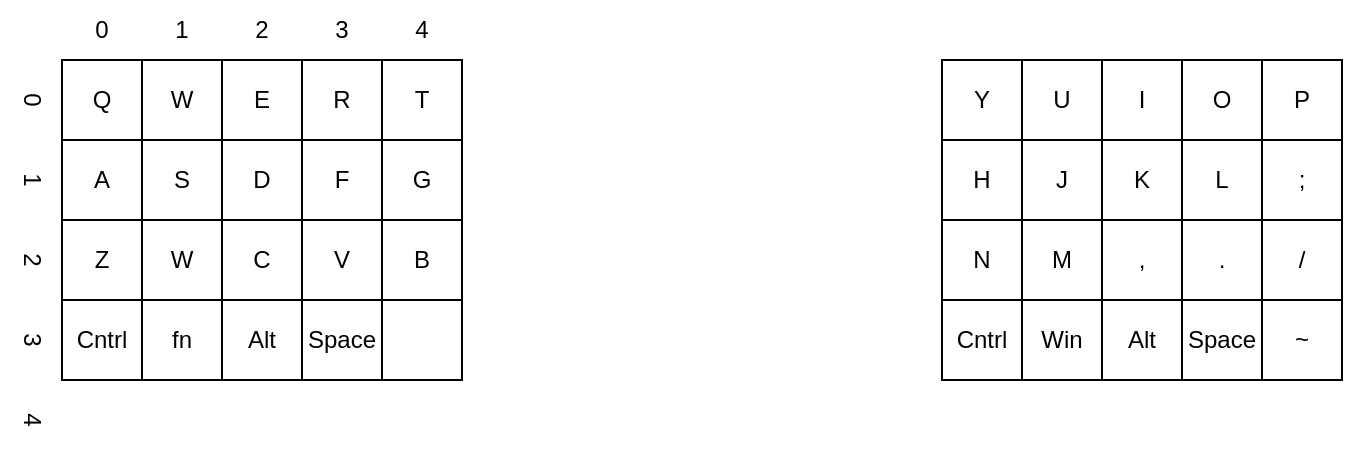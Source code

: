 <mxfile version="24.7.8">
  <diagram name="Page-1" id="Ad6aWVc3NauhnbwvzUwJ">
    <mxGraphModel dx="712" dy="339" grid="1" gridSize="10" guides="1" tooltips="1" connect="1" arrows="1" fold="1" page="1" pageScale="1" pageWidth="827" pageHeight="1169" math="0" shadow="0">
      <root>
        <mxCell id="0" />
        <mxCell id="1" parent="0" />
        <mxCell id="paCzKPSCodgq4uAVKjrh-1" value="Q" style="rounded=0;whiteSpace=wrap;html=1;" parent="1" vertex="1">
          <mxGeometry x="80" y="240" width="40" height="40" as="geometry" />
        </mxCell>
        <mxCell id="paCzKPSCodgq4uAVKjrh-2" value="W" style="rounded=0;whiteSpace=wrap;html=1;" parent="1" vertex="1">
          <mxGeometry x="120" y="240" width="40" height="40" as="geometry" />
        </mxCell>
        <mxCell id="paCzKPSCodgq4uAVKjrh-3" value="E" style="rounded=0;whiteSpace=wrap;html=1;" parent="1" vertex="1">
          <mxGeometry x="160" y="240" width="40" height="40" as="geometry" />
        </mxCell>
        <mxCell id="paCzKPSCodgq4uAVKjrh-4" value="R" style="rounded=0;whiteSpace=wrap;html=1;" parent="1" vertex="1">
          <mxGeometry x="200" y="240" width="40" height="40" as="geometry" />
        </mxCell>
        <mxCell id="paCzKPSCodgq4uAVKjrh-5" value="T" style="rounded=0;whiteSpace=wrap;html=1;" parent="1" vertex="1">
          <mxGeometry x="240" y="240" width="40" height="40" as="geometry" />
        </mxCell>
        <mxCell id="paCzKPSCodgq4uAVKjrh-6" value="A" style="rounded=0;whiteSpace=wrap;html=1;" parent="1" vertex="1">
          <mxGeometry x="80" y="280" width="40" height="40" as="geometry" />
        </mxCell>
        <mxCell id="paCzKPSCodgq4uAVKjrh-7" value="S" style="rounded=0;whiteSpace=wrap;html=1;" parent="1" vertex="1">
          <mxGeometry x="120" y="280" width="40" height="40" as="geometry" />
        </mxCell>
        <mxCell id="paCzKPSCodgq4uAVKjrh-8" value="D" style="rounded=0;whiteSpace=wrap;html=1;" parent="1" vertex="1">
          <mxGeometry x="160" y="280" width="40" height="40" as="geometry" />
        </mxCell>
        <mxCell id="paCzKPSCodgq4uAVKjrh-9" value="F" style="rounded=0;whiteSpace=wrap;html=1;" parent="1" vertex="1">
          <mxGeometry x="200" y="280" width="40" height="40" as="geometry" />
        </mxCell>
        <mxCell id="paCzKPSCodgq4uAVKjrh-10" value="G" style="rounded=0;whiteSpace=wrap;html=1;" parent="1" vertex="1">
          <mxGeometry x="240" y="280" width="40" height="40" as="geometry" />
        </mxCell>
        <mxCell id="paCzKPSCodgq4uAVKjrh-11" value="Z" style="rounded=0;whiteSpace=wrap;html=1;" parent="1" vertex="1">
          <mxGeometry x="80" y="320" width="40" height="40" as="geometry" />
        </mxCell>
        <mxCell id="paCzKPSCodgq4uAVKjrh-12" value="W" style="rounded=0;whiteSpace=wrap;html=1;" parent="1" vertex="1">
          <mxGeometry x="120" y="320" width="40" height="40" as="geometry" />
        </mxCell>
        <mxCell id="paCzKPSCodgq4uAVKjrh-13" value="C" style="rounded=0;whiteSpace=wrap;html=1;" parent="1" vertex="1">
          <mxGeometry x="160" y="320" width="40" height="40" as="geometry" />
        </mxCell>
        <mxCell id="paCzKPSCodgq4uAVKjrh-14" value="V" style="rounded=0;whiteSpace=wrap;html=1;" parent="1" vertex="1">
          <mxGeometry x="200" y="320" width="40" height="40" as="geometry" />
        </mxCell>
        <mxCell id="paCzKPSCodgq4uAVKjrh-15" value="B" style="rounded=0;whiteSpace=wrap;html=1;" parent="1" vertex="1">
          <mxGeometry x="240" y="320" width="40" height="40" as="geometry" />
        </mxCell>
        <mxCell id="paCzKPSCodgq4uAVKjrh-16" value="Cntrl" style="rounded=0;whiteSpace=wrap;html=1;" parent="1" vertex="1">
          <mxGeometry x="80" y="360" width="40" height="40" as="geometry" />
        </mxCell>
        <mxCell id="paCzKPSCodgq4uAVKjrh-17" value="fn" style="rounded=0;whiteSpace=wrap;html=1;" parent="1" vertex="1">
          <mxGeometry x="120" y="360" width="40" height="40" as="geometry" />
        </mxCell>
        <mxCell id="paCzKPSCodgq4uAVKjrh-18" value="Alt" style="rounded=0;whiteSpace=wrap;html=1;" parent="1" vertex="1">
          <mxGeometry x="160" y="360" width="40" height="40" as="geometry" />
        </mxCell>
        <mxCell id="paCzKPSCodgq4uAVKjrh-19" value="Space" style="rounded=0;whiteSpace=wrap;html=1;" parent="1" vertex="1">
          <mxGeometry x="200" y="360" width="40" height="40" as="geometry" />
        </mxCell>
        <mxCell id="paCzKPSCodgq4uAVKjrh-20" value="" style="rounded=0;whiteSpace=wrap;html=1;" parent="1" vertex="1">
          <mxGeometry x="240" y="360" width="40" height="40" as="geometry" />
        </mxCell>
        <mxCell id="paCzKPSCodgq4uAVKjrh-21" value="Y" style="rounded=0;whiteSpace=wrap;html=1;" parent="1" vertex="1">
          <mxGeometry x="520" y="240" width="40" height="40" as="geometry" />
        </mxCell>
        <mxCell id="paCzKPSCodgq4uAVKjrh-22" value="U" style="rounded=0;whiteSpace=wrap;html=1;" parent="1" vertex="1">
          <mxGeometry x="560" y="240" width="40" height="40" as="geometry" />
        </mxCell>
        <mxCell id="paCzKPSCodgq4uAVKjrh-23" value="I" style="rounded=0;whiteSpace=wrap;html=1;" parent="1" vertex="1">
          <mxGeometry x="600" y="240" width="40" height="40" as="geometry" />
        </mxCell>
        <mxCell id="paCzKPSCodgq4uAVKjrh-24" value="O" style="rounded=0;whiteSpace=wrap;html=1;" parent="1" vertex="1">
          <mxGeometry x="640" y="240" width="40" height="40" as="geometry" />
        </mxCell>
        <mxCell id="paCzKPSCodgq4uAVKjrh-25" value="P" style="rounded=0;whiteSpace=wrap;html=1;" parent="1" vertex="1">
          <mxGeometry x="680" y="240" width="40" height="40" as="geometry" />
        </mxCell>
        <mxCell id="paCzKPSCodgq4uAVKjrh-26" value="H" style="rounded=0;whiteSpace=wrap;html=1;" parent="1" vertex="1">
          <mxGeometry x="520" y="280" width="40" height="40" as="geometry" />
        </mxCell>
        <mxCell id="paCzKPSCodgq4uAVKjrh-27" value="J" style="rounded=0;whiteSpace=wrap;html=1;" parent="1" vertex="1">
          <mxGeometry x="560" y="280" width="40" height="40" as="geometry" />
        </mxCell>
        <mxCell id="paCzKPSCodgq4uAVKjrh-28" value="K" style="rounded=0;whiteSpace=wrap;html=1;" parent="1" vertex="1">
          <mxGeometry x="600" y="280" width="40" height="40" as="geometry" />
        </mxCell>
        <mxCell id="paCzKPSCodgq4uAVKjrh-29" value="L" style="rounded=0;whiteSpace=wrap;html=1;" parent="1" vertex="1">
          <mxGeometry x="640" y="280" width="40" height="40" as="geometry" />
        </mxCell>
        <mxCell id="paCzKPSCodgq4uAVKjrh-30" value=";" style="rounded=0;whiteSpace=wrap;html=1;" parent="1" vertex="1">
          <mxGeometry x="680" y="280" width="40" height="40" as="geometry" />
        </mxCell>
        <mxCell id="paCzKPSCodgq4uAVKjrh-31" value="N" style="rounded=0;whiteSpace=wrap;html=1;" parent="1" vertex="1">
          <mxGeometry x="520" y="320" width="40" height="40" as="geometry" />
        </mxCell>
        <mxCell id="paCzKPSCodgq4uAVKjrh-32" value="M" style="rounded=0;whiteSpace=wrap;html=1;" parent="1" vertex="1">
          <mxGeometry x="560" y="320" width="40" height="40" as="geometry" />
        </mxCell>
        <mxCell id="paCzKPSCodgq4uAVKjrh-33" value="," style="rounded=0;whiteSpace=wrap;html=1;" parent="1" vertex="1">
          <mxGeometry x="600" y="320" width="40" height="40" as="geometry" />
        </mxCell>
        <mxCell id="paCzKPSCodgq4uAVKjrh-34" value="." style="rounded=0;whiteSpace=wrap;html=1;" parent="1" vertex="1">
          <mxGeometry x="640" y="320" width="40" height="40" as="geometry" />
        </mxCell>
        <mxCell id="paCzKPSCodgq4uAVKjrh-35" value="/" style="rounded=0;whiteSpace=wrap;html=1;" parent="1" vertex="1">
          <mxGeometry x="680" y="320" width="40" height="40" as="geometry" />
        </mxCell>
        <mxCell id="paCzKPSCodgq4uAVKjrh-36" value="Cntrl" style="rounded=0;whiteSpace=wrap;html=1;" parent="1" vertex="1">
          <mxGeometry x="520" y="360" width="40" height="40" as="geometry" />
        </mxCell>
        <mxCell id="paCzKPSCodgq4uAVKjrh-37" value="Win" style="rounded=0;whiteSpace=wrap;html=1;" parent="1" vertex="1">
          <mxGeometry x="560" y="360" width="40" height="40" as="geometry" />
        </mxCell>
        <mxCell id="paCzKPSCodgq4uAVKjrh-38" value="Alt" style="rounded=0;whiteSpace=wrap;html=1;" parent="1" vertex="1">
          <mxGeometry x="600" y="360" width="40" height="40" as="geometry" />
        </mxCell>
        <mxCell id="paCzKPSCodgq4uAVKjrh-39" value="Space" style="rounded=0;whiteSpace=wrap;html=1;" parent="1" vertex="1">
          <mxGeometry x="640" y="360" width="40" height="40" as="geometry" />
        </mxCell>
        <mxCell id="paCzKPSCodgq4uAVKjrh-40" value="~" style="rounded=0;whiteSpace=wrap;html=1;" parent="1" vertex="1">
          <mxGeometry x="680" y="360" width="40" height="40" as="geometry" />
        </mxCell>
        <mxCell id="2ztRkfJK4EzTWuGp2ou6-1" value="0&amp;nbsp; &amp;nbsp; &amp;nbsp; &amp;nbsp; &amp;nbsp; 1&amp;nbsp; &amp;nbsp; &amp;nbsp; &amp;nbsp; &amp;nbsp; 2&amp;nbsp; &amp;nbsp; &amp;nbsp; &amp;nbsp; &amp;nbsp; 3&amp;nbsp; &amp;nbsp; &amp;nbsp; &amp;nbsp; &amp;nbsp; 4" style="text;html=1;align=center;verticalAlign=middle;whiteSpace=wrap;rounded=0;" vertex="1" parent="1">
          <mxGeometry x="80" y="210" width="200" height="30" as="geometry" />
        </mxCell>
        <mxCell id="2ztRkfJK4EzTWuGp2ou6-2" value="0&amp;nbsp; &amp;nbsp; &amp;nbsp; &amp;nbsp; &amp;nbsp; 1&amp;nbsp; &amp;nbsp; &amp;nbsp; &amp;nbsp; &amp;nbsp; 2&amp;nbsp; &amp;nbsp; &amp;nbsp; &amp;nbsp; &amp;nbsp; 3&amp;nbsp; &amp;nbsp; &amp;nbsp; &amp;nbsp; &amp;nbsp; 4" style="text;html=1;align=center;verticalAlign=middle;whiteSpace=wrap;rounded=0;rotation=90;" vertex="1" parent="1">
          <mxGeometry x="-35" y="325" width="200" height="30" as="geometry" />
        </mxCell>
      </root>
    </mxGraphModel>
  </diagram>
</mxfile>
